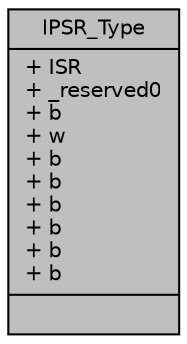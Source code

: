 digraph "IPSR_Type"
{
  edge [fontname="Helvetica",fontsize="10",labelfontname="Helvetica",labelfontsize="10"];
  node [fontname="Helvetica",fontsize="10",shape=record];
  Node1 [label="{IPSR_Type\n|+ ISR\l+ _reserved0\l+ b\l+ w\l+ b\l+ b\l+ b\l+ b\l+ b\l+ b\l|}",height=0.2,width=0.4,color="black", fillcolor="grey75", style="filled", fontcolor="black"];
}

